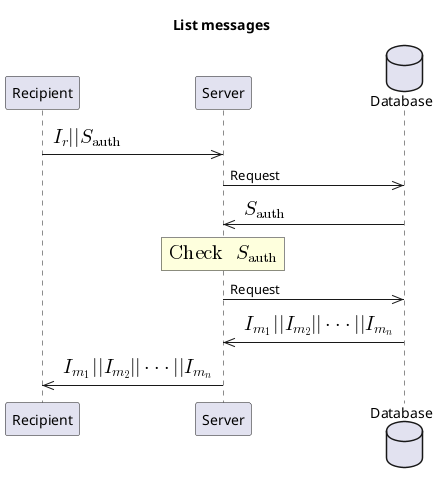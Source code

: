 @startuml
title List messages

participant Recipient
participant Server
database Database


Recipient ->> Server: <math>I_r || \S_{"auth"}</math>
Server ->> Database: Request
Database ->> Server: <math>S_{"auth"}</math>


rnote over Server
  <math>"Check " S_{"auth"}</math>
end rnote

Server ->> Database: Request
Database ->> Server: <math>I_{m_1} || I_{m_2} || \cdots || I_{m_n} </math>
Server ->> Recipient: <math>I_{m_1} || I_{m_2} || \cdots || I_{m_n}</math>

@enduml
